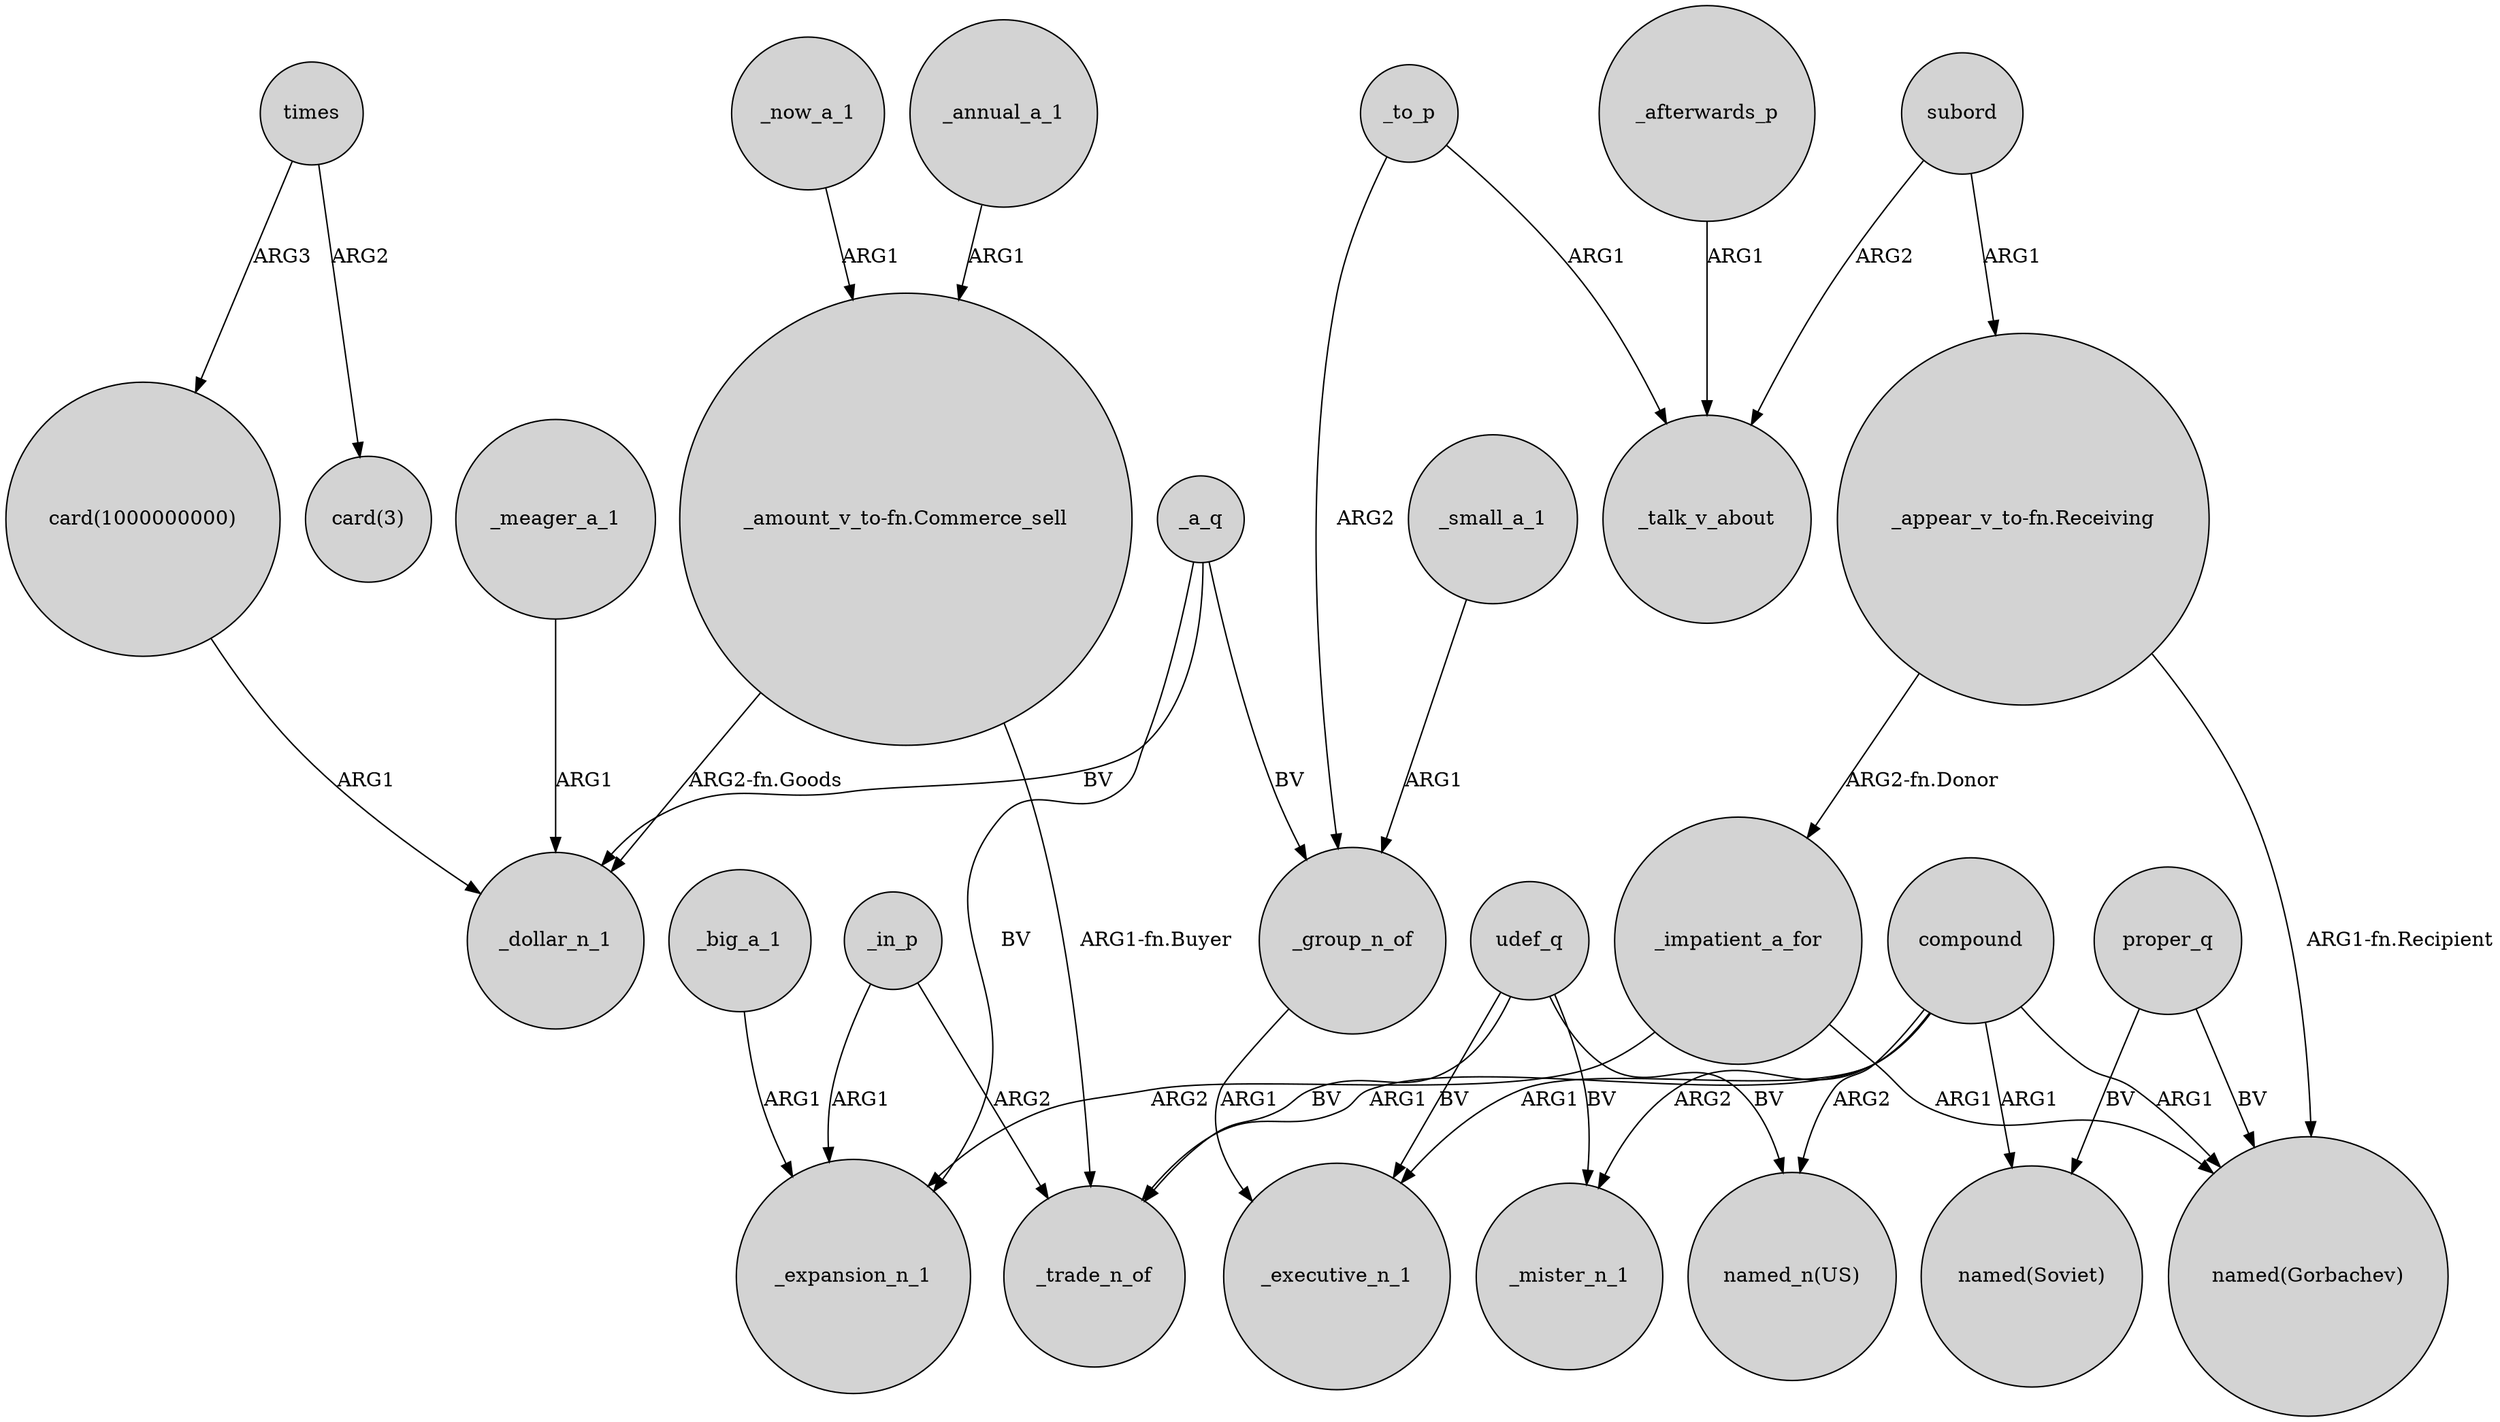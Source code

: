 digraph {
	node [shape=circle style=filled]
	"card(1000000000)" -> _dollar_n_1 [label=ARG1]
	subord -> _talk_v_about [label=ARG2]
	compound -> _mister_n_1 [label=ARG2]
	_annual_a_1 -> "_amount_v_to-fn.Commerce_sell" [label=ARG1]
	_a_q -> _dollar_n_1 [label=BV]
	_to_p -> _talk_v_about [label=ARG1]
	_afterwards_p -> _talk_v_about [label=ARG1]
	compound -> _trade_n_of [label=ARG1]
	times -> "card(3)" [label=ARG2]
	_in_p -> _expansion_n_1 [label=ARG1]
	_meager_a_1 -> _dollar_n_1 [label=ARG1]
	_now_a_1 -> "_amount_v_to-fn.Commerce_sell" [label=ARG1]
	udef_q -> _mister_n_1 [label=BV]
	times -> "card(1000000000)" [label=ARG3]
	_a_q -> _group_n_of [label=BV]
	udef_q -> "named_n(US)" [label=BV]
	udef_q -> _executive_n_1 [label=BV]
	"_appear_v_to-fn.Receiving" -> _impatient_a_for [label="ARG2-fn.Donor"]
	subord -> "_appear_v_to-fn.Receiving" [label=ARG1]
	compound -> "named(Soviet)" [label=ARG1]
	compound -> "named(Gorbachev)" [label=ARG1]
	compound -> _executive_n_1 [label=ARG1]
	_impatient_a_for -> "named(Gorbachev)" [label=ARG1]
	"_amount_v_to-fn.Commerce_sell" -> _dollar_n_1 [label="ARG2-fn.Goods"]
	udef_q -> _trade_n_of [label=BV]
	proper_q -> "named(Gorbachev)" [label=BV]
	_to_p -> _group_n_of [label=ARG2]
	_in_p -> _trade_n_of [label=ARG2]
	_small_a_1 -> _group_n_of [label=ARG1]
	_a_q -> _expansion_n_1 [label=BV]
	"_appear_v_to-fn.Receiving" -> "named(Gorbachev)" [label="ARG1-fn.Recipient"]
	_impatient_a_for -> _expansion_n_1 [label=ARG2]
	compound -> "named_n(US)" [label=ARG2]
	_big_a_1 -> _expansion_n_1 [label=ARG1]
	proper_q -> "named(Soviet)" [label=BV]
	"_amount_v_to-fn.Commerce_sell" -> _trade_n_of [label="ARG1-fn.Buyer"]
	_group_n_of -> _executive_n_1 [label=ARG1]
}

